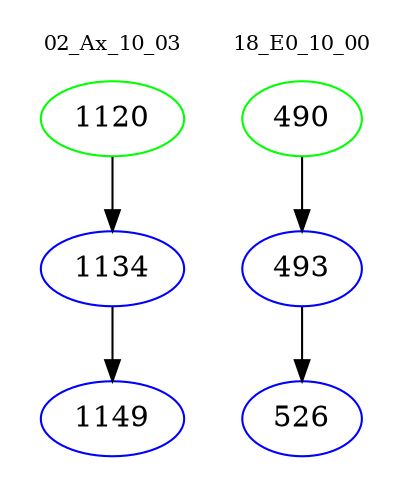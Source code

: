 digraph{
subgraph cluster_0 {
color = white
label = "02_Ax_10_03";
fontsize=10;
T0_1120 [label="1120", color="green"]
T0_1120 -> T0_1134 [color="black"]
T0_1134 [label="1134", color="blue"]
T0_1134 -> T0_1149 [color="black"]
T0_1149 [label="1149", color="blue"]
}
subgraph cluster_1 {
color = white
label = "18_E0_10_00";
fontsize=10;
T1_490 [label="490", color="green"]
T1_490 -> T1_493 [color="black"]
T1_493 [label="493", color="blue"]
T1_493 -> T1_526 [color="black"]
T1_526 [label="526", color="blue"]
}
}
